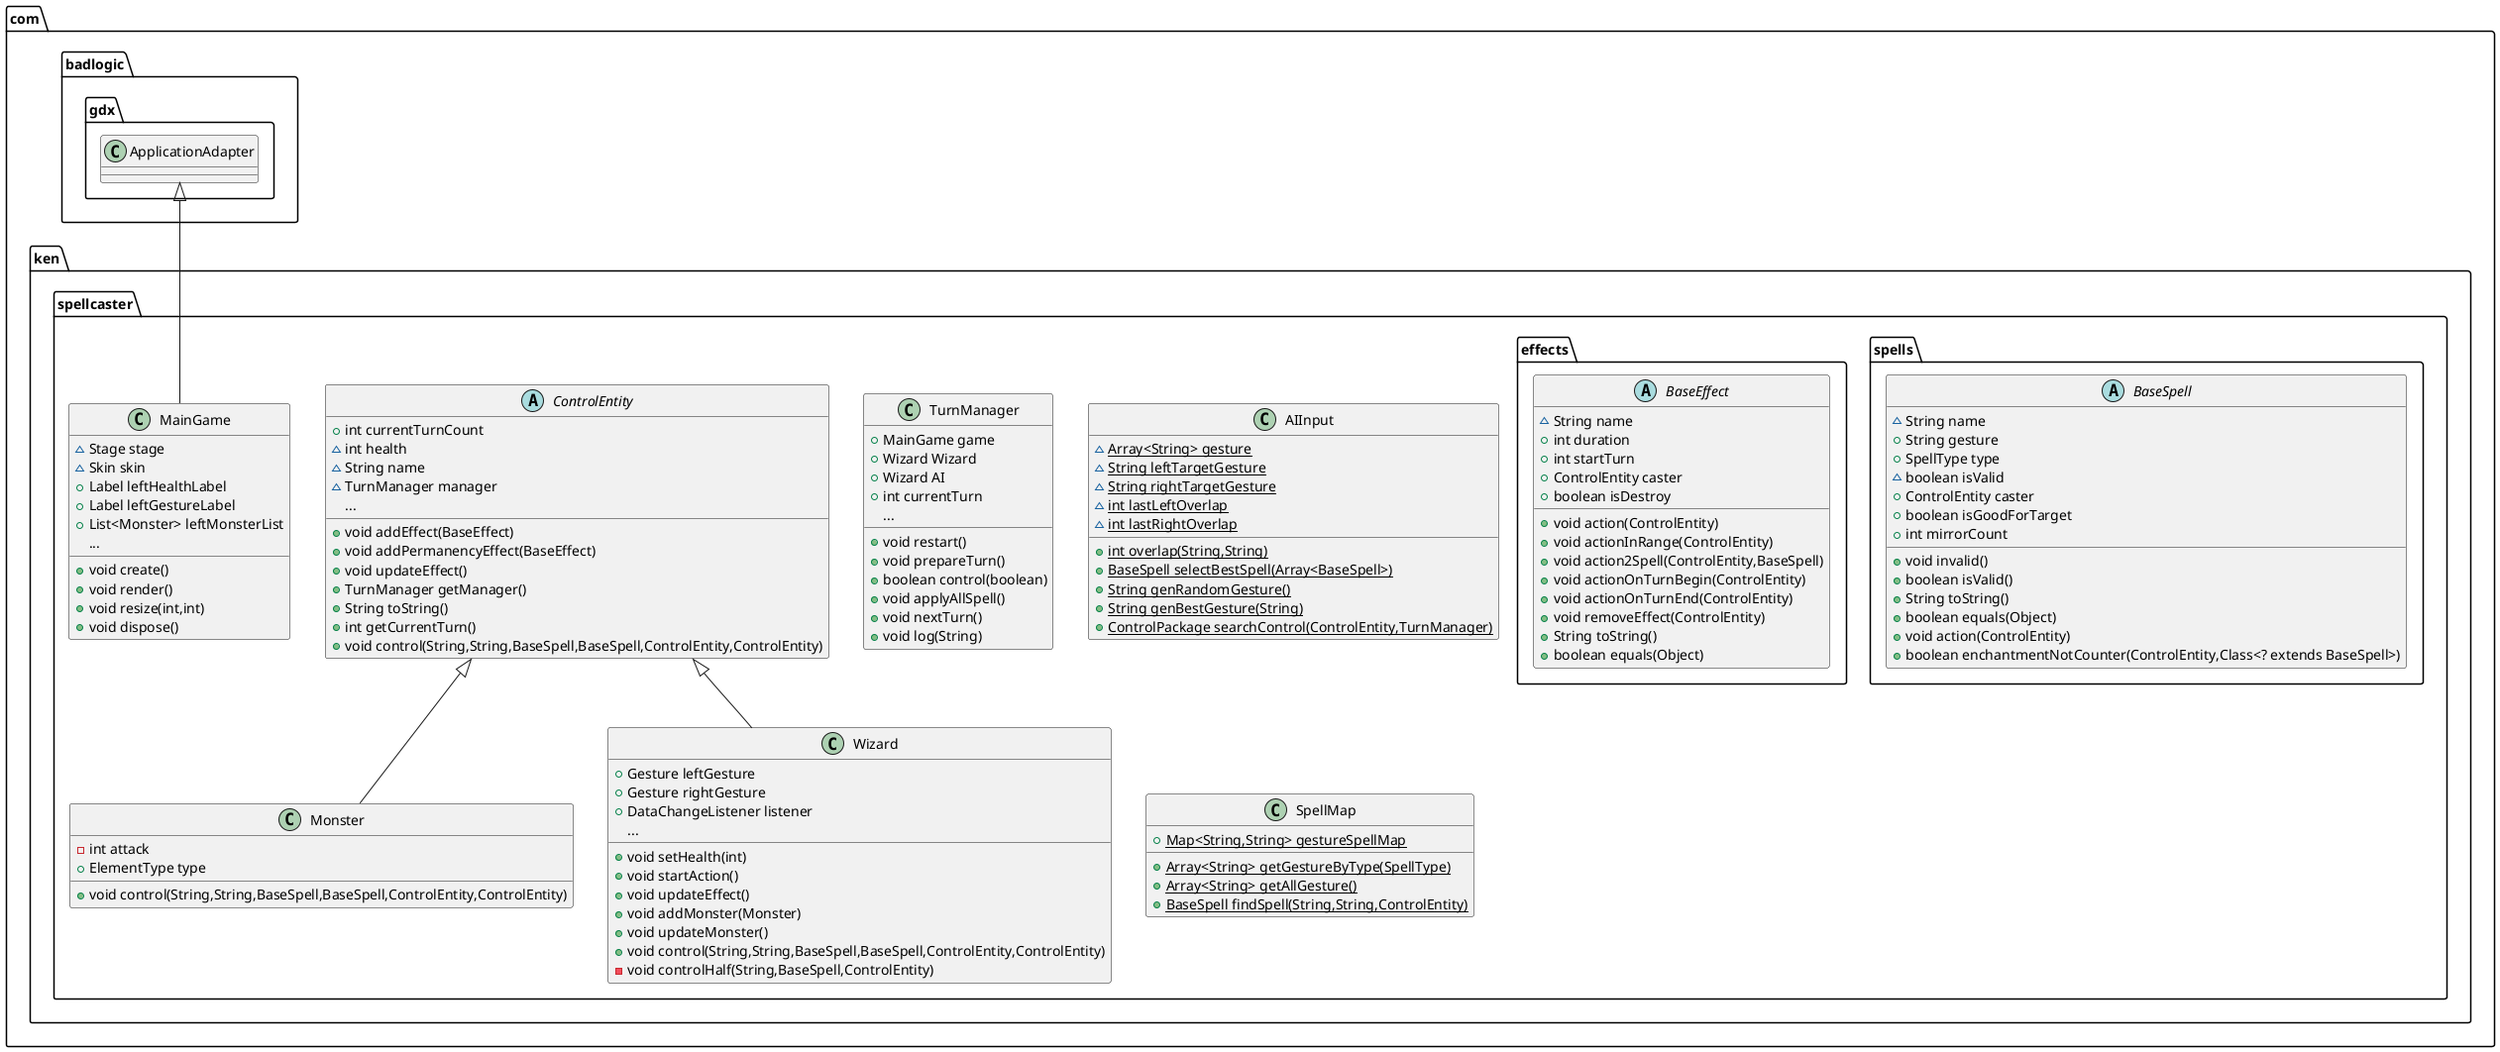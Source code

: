 @startuml


class com.ken.spellcaster.TurnManager {
+ MainGame game
+ Wizard Wizard
+ Wizard AI
+ int currentTurn
...
+ void restart()
+ void prepareTurn()
+ boolean control(boolean)
+ void applyAllSpell()
+ void nextTurn()
+ void log(String)
}


class com.ken.spellcaster.AIInput {
~ {static} Array<String> gesture
~ {static} String leftTargetGesture
~ {static} String rightTargetGesture
~ {static} int lastLeftOverlap
~ {static} int lastRightOverlap
+ {static} int overlap(String,String)
+ {static} BaseSpell selectBestSpell(Array<BaseSpell>)
+ {static} String genRandomGesture()
+ {static} String genBestGesture(String)
+ {static} ControlPackage searchControl(ControlEntity,TurnManager)
}


abstract class com.ken.spellcaster.spells.BaseSpell {
~ String name
+ String gesture
+ SpellType type
~ boolean isValid
+ ControlEntity caster
+ boolean isGoodForTarget
+ int mirrorCount
+ void invalid()
+ boolean isValid()
+ String toString()
+ boolean equals(Object)
+ void action(ControlEntity)
+ boolean enchantmentNotCounter(ControlEntity,Class<? extends BaseSpell>)
}


class com.ken.spellcaster.Monster {
- int attack
+ ElementType type
+ void control(String,String,BaseSpell,BaseSpell,ControlEntity,ControlEntity)
}



class com.ken.spellcaster.Wizard {
+ Gesture leftGesture
+ Gesture rightGesture
+ DataChangeListener listener
...
+ void setHealth(int)
+ void startAction()
+ void updateEffect()
+ void addMonster(Monster)
+ void updateMonster()
+ void control(String,String,BaseSpell,BaseSpell,ControlEntity,ControlEntity)
- void controlHalf(String,BaseSpell,ControlEntity)
}


abstract class com.ken.spellcaster.effects.BaseEffect {
~ String name
+ int duration
+ int startTurn
+ ControlEntity caster
+ boolean isDestroy
+ void action(ControlEntity)
+ void actionInRange(ControlEntity)
+ void action2Spell(ControlEntity,BaseSpell)
+ void actionOnTurnBegin(ControlEntity)
+ void actionOnTurnEnd(ControlEntity)
+ void removeEffect(ControlEntity)
+ String toString()
+ boolean equals(Object)
}


class com.ken.spellcaster.SpellMap {
+ {static} Map<String,String> gestureSpellMap
+ {static} Array<String> getGestureByType(SpellType)
+ {static} Array<String> getAllGesture()
+ {static} BaseSpell findSpell(String,String,ControlEntity)
}


abstract class com.ken.spellcaster.ControlEntity {
+ int currentTurnCount
~ int health
~ String name
~ TurnManager manager
...
+ void addEffect(BaseEffect)
+ void addPermanencyEffect(BaseEffect)
+ void updateEffect()
+ TurnManager getManager()
+ String toString()
+ int getCurrentTurn()
+ void control(String,String,BaseSpell,BaseSpell,ControlEntity,ControlEntity)

}


class com.ken.spellcaster.MainGame {
~ Stage stage
~ Skin skin
+ Label leftHealthLabel
+ Label leftGestureLabel
+ List<Monster> leftMonsterList
...
+ void create()
+ void render()
+ void resize(int,int)
+ void dispose()
}


com.ken.spellcaster.ControlEntity <|-- com.ken.spellcaster.Monster
com.ken.spellcaster.ControlEntity <|-- com.ken.spellcaster.Wizard

com.badlogic.gdx.ApplicationAdapter <|-- com.ken.spellcaster.MainGame

@enduml